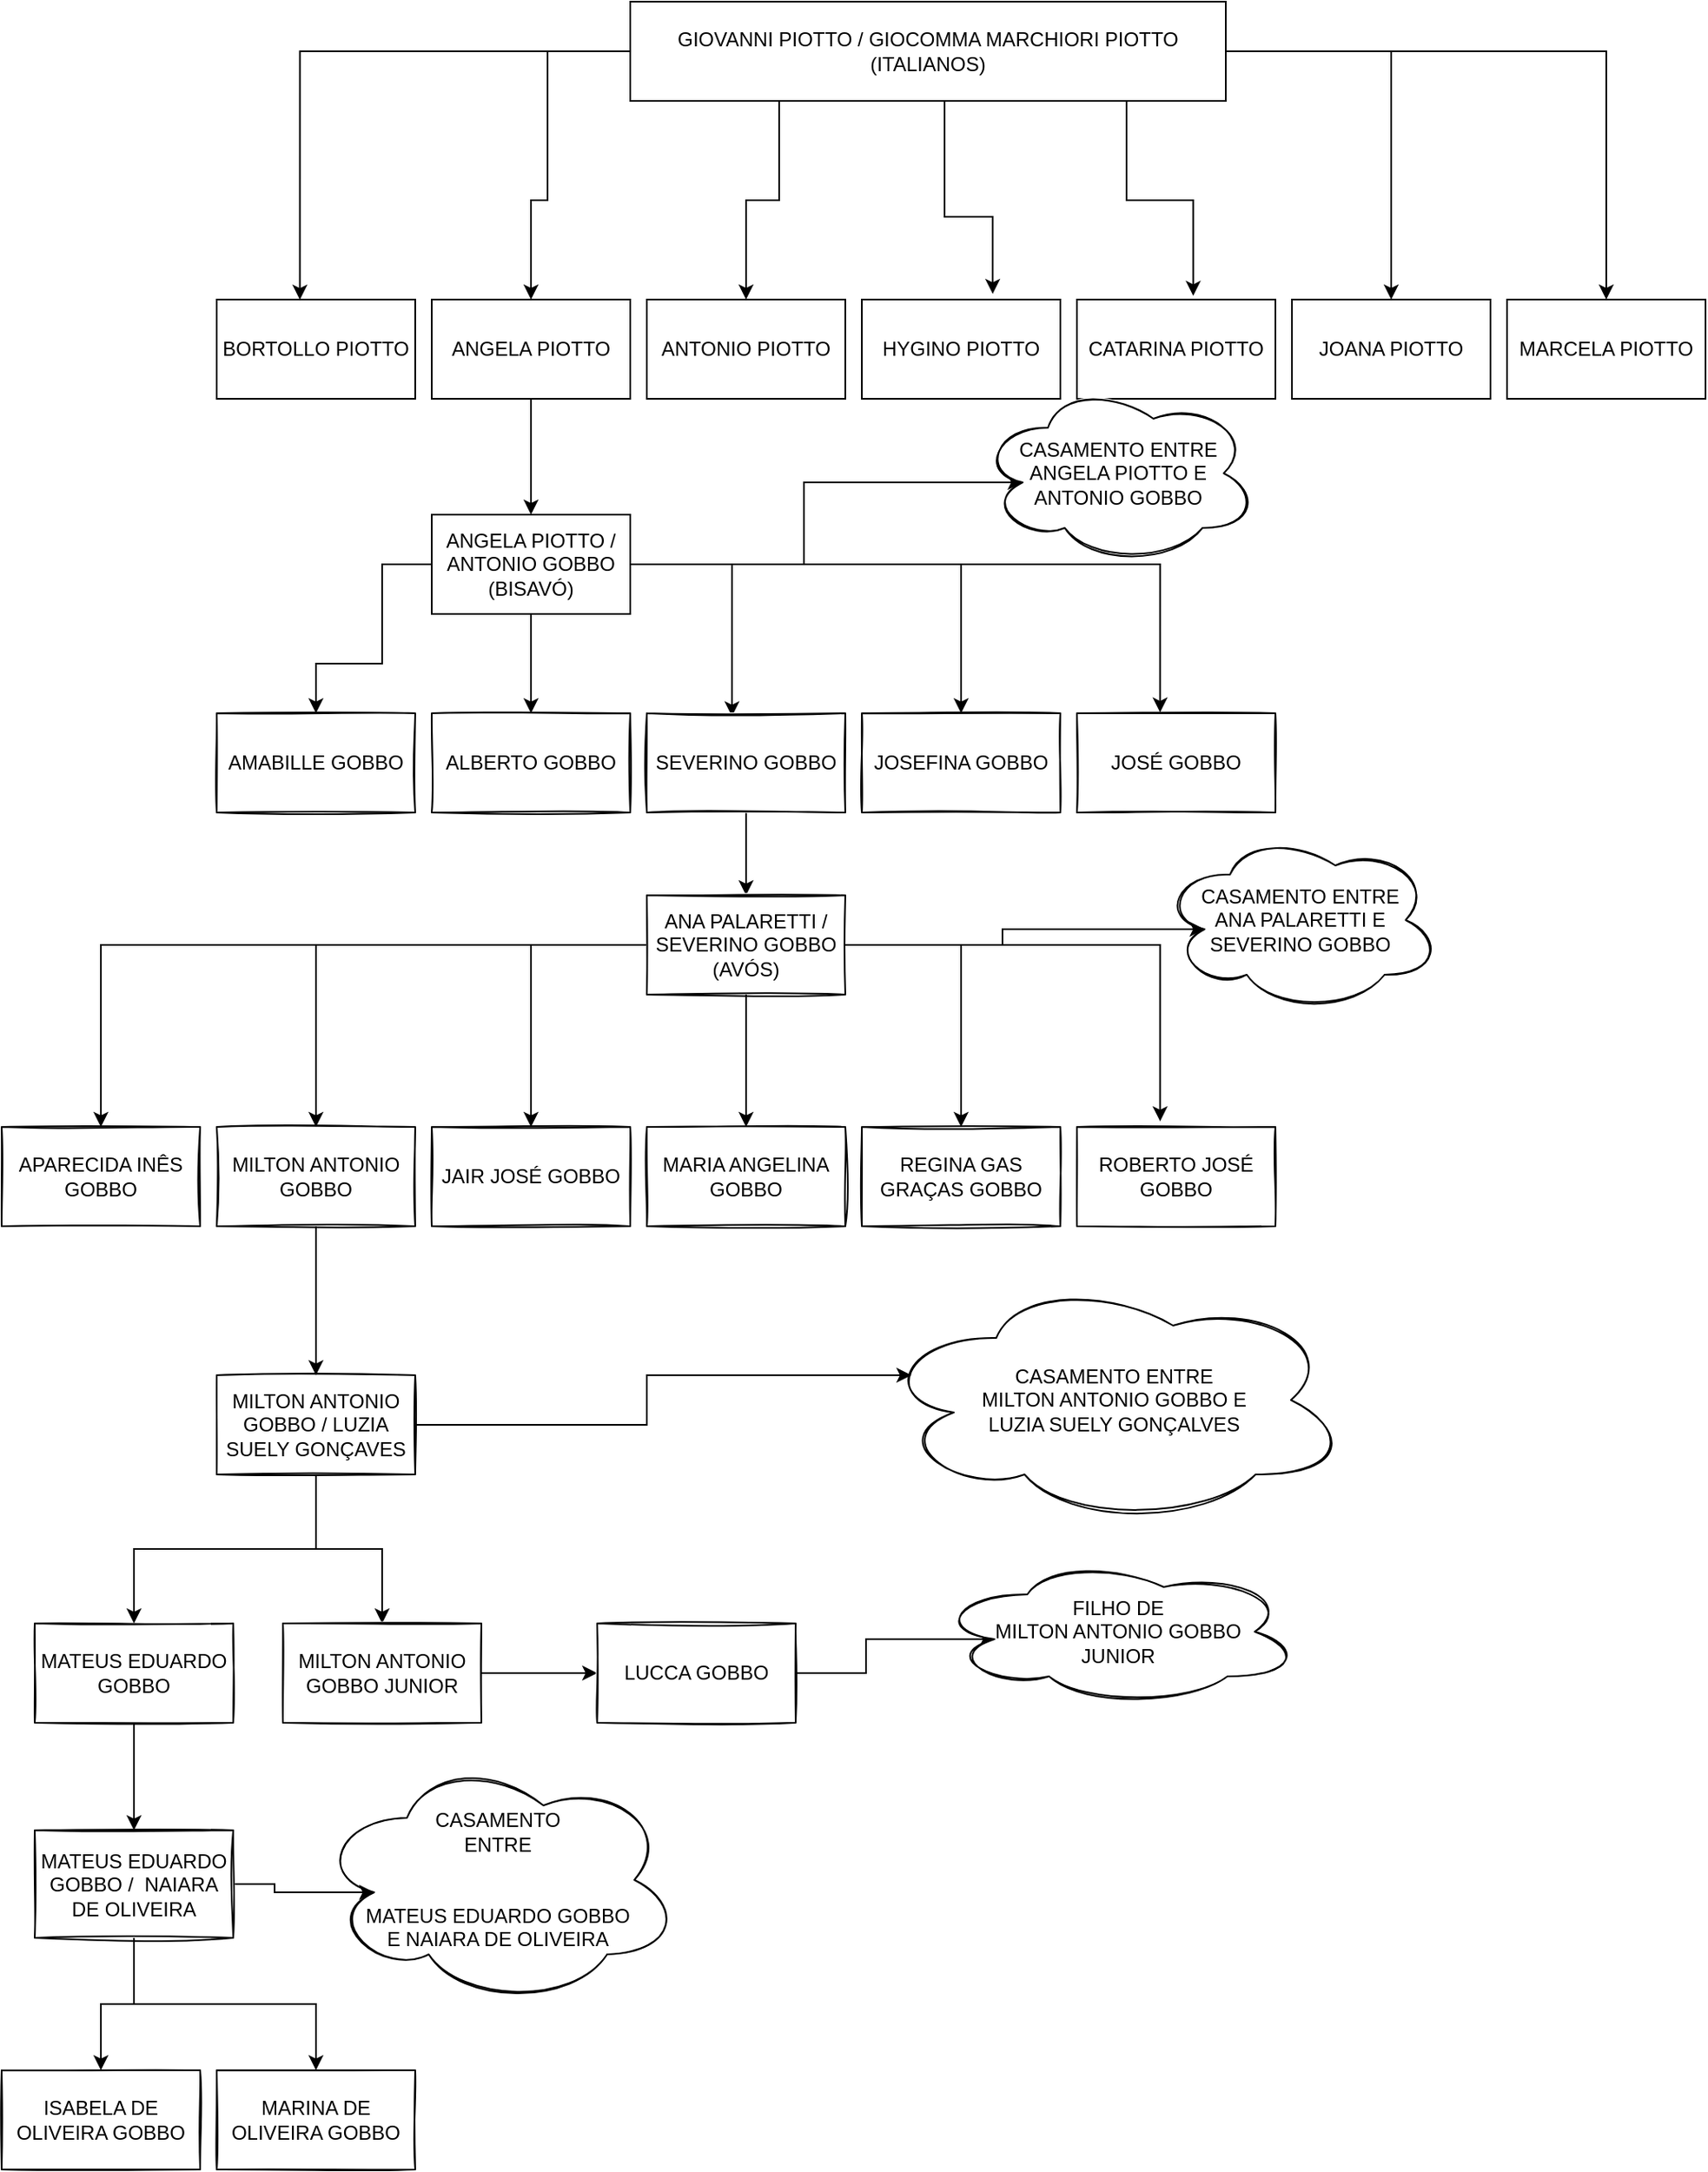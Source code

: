 <mxfile version="17.4.0" type="github">
  <diagram id="KL2Ohyp1LxbO1DHhDgCb" name="Page-1">
    <mxGraphModel dx="1785" dy="574" grid="1" gridSize="10" guides="1" tooltips="1" connect="1" arrows="1" fold="1" page="1" pageScale="1" pageWidth="827" pageHeight="1169" math="0" shadow="0">
      <root>
        <mxCell id="0" />
        <mxCell id="1" parent="0" />
        <mxCell id="dHEH6WTepMTwWRjsG42G-12" style="edgeStyle=orthogonalEdgeStyle;rounded=0;orthogonalLoop=1;jettySize=auto;html=1;entryX=0.5;entryY=0;entryDx=0;entryDy=0;" edge="1" parent="1" source="dHEH6WTepMTwWRjsG42G-1" target="dHEH6WTepMTwWRjsG42G-6">
          <mxGeometry relative="1" as="geometry">
            <Array as="points">
              <mxPoint x="80" y="50" />
              <mxPoint x="80" y="140" />
              <mxPoint x="70" y="140" />
            </Array>
          </mxGeometry>
        </mxCell>
        <mxCell id="dHEH6WTepMTwWRjsG42G-13" style="edgeStyle=orthogonalEdgeStyle;rounded=0;orthogonalLoop=1;jettySize=auto;html=1;" edge="1" parent="1" source="dHEH6WTepMTwWRjsG42G-1" target="dHEH6WTepMTwWRjsG42G-7">
          <mxGeometry relative="1" as="geometry">
            <Array as="points">
              <mxPoint x="220" y="140" />
              <mxPoint x="200" y="140" />
            </Array>
          </mxGeometry>
        </mxCell>
        <mxCell id="dHEH6WTepMTwWRjsG42G-14" style="edgeStyle=orthogonalEdgeStyle;rounded=0;orthogonalLoop=1;jettySize=auto;html=1;entryX=0.659;entryY=-0.057;entryDx=0;entryDy=0;entryPerimeter=0;" edge="1" parent="1" source="dHEH6WTepMTwWRjsG42G-1" target="dHEH6WTepMTwWRjsG42G-8">
          <mxGeometry relative="1" as="geometry">
            <mxPoint x="290" y="150" as="targetPoint" />
            <Array as="points">
              <mxPoint x="320" y="150" />
              <mxPoint x="349" y="150" />
            </Array>
          </mxGeometry>
        </mxCell>
        <mxCell id="dHEH6WTepMTwWRjsG42G-15" style="edgeStyle=orthogonalEdgeStyle;rounded=0;orthogonalLoop=1;jettySize=auto;html=1;entryX=0.586;entryY=-0.037;entryDx=0;entryDy=0;entryPerimeter=0;" edge="1" parent="1" source="dHEH6WTepMTwWRjsG42G-1" target="dHEH6WTepMTwWRjsG42G-9">
          <mxGeometry relative="1" as="geometry">
            <Array as="points">
              <mxPoint x="430" y="140" />
              <mxPoint x="470" y="140" />
            </Array>
          </mxGeometry>
        </mxCell>
        <mxCell id="dHEH6WTepMTwWRjsG42G-16" style="edgeStyle=orthogonalEdgeStyle;rounded=0;orthogonalLoop=1;jettySize=auto;html=1;entryX=0.5;entryY=0;entryDx=0;entryDy=0;" edge="1" parent="1" source="dHEH6WTepMTwWRjsG42G-1" target="dHEH6WTepMTwWRjsG42G-10">
          <mxGeometry relative="1" as="geometry" />
        </mxCell>
        <mxCell id="dHEH6WTepMTwWRjsG42G-17" style="edgeStyle=orthogonalEdgeStyle;rounded=0;orthogonalLoop=1;jettySize=auto;html=1;" edge="1" parent="1" source="dHEH6WTepMTwWRjsG42G-1" target="dHEH6WTepMTwWRjsG42G-11">
          <mxGeometry relative="1" as="geometry" />
        </mxCell>
        <mxCell id="dHEH6WTepMTwWRjsG42G-18" style="edgeStyle=orthogonalEdgeStyle;rounded=0;orthogonalLoop=1;jettySize=auto;html=1;entryX=0.419;entryY=0.002;entryDx=0;entryDy=0;entryPerimeter=0;" edge="1" parent="1" source="dHEH6WTepMTwWRjsG42G-1" target="dHEH6WTepMTwWRjsG42G-4">
          <mxGeometry relative="1" as="geometry" />
        </mxCell>
        <mxCell id="dHEH6WTepMTwWRjsG42G-1" value="GIOVANNI PIOTTO / GIOCOMMA MARCHIORI PIOTTO&lt;br&gt;(ITALIANOS)" style="rounded=0;whiteSpace=wrap;html=1;" vertex="1" parent="1">
          <mxGeometry x="130" y="20" width="360" height="60" as="geometry" />
        </mxCell>
        <mxCell id="dHEH6WTepMTwWRjsG42G-4" value="BORTOLLO PIOTTO" style="whiteSpace=wrap;html=1;rounded=0;" vertex="1" parent="1">
          <mxGeometry x="-120" y="200" width="120" height="60" as="geometry" />
        </mxCell>
        <mxCell id="dHEH6WTepMTwWRjsG42G-20" style="edgeStyle=orthogonalEdgeStyle;rounded=0;orthogonalLoop=1;jettySize=auto;html=1;" edge="1" parent="1" source="dHEH6WTepMTwWRjsG42G-6" target="dHEH6WTepMTwWRjsG42G-19">
          <mxGeometry relative="1" as="geometry" />
        </mxCell>
        <mxCell id="dHEH6WTepMTwWRjsG42G-6" value="ANGELA PIOTTO" style="whiteSpace=wrap;html=1;rounded=0;" vertex="1" parent="1">
          <mxGeometry x="10" y="200" width="120" height="60" as="geometry" />
        </mxCell>
        <mxCell id="dHEH6WTepMTwWRjsG42G-7" value="ANTONIO PIOTTO" style="whiteSpace=wrap;html=1;rounded=0;" vertex="1" parent="1">
          <mxGeometry x="140" y="200" width="120" height="60" as="geometry" />
        </mxCell>
        <mxCell id="dHEH6WTepMTwWRjsG42G-8" value="HYGINO PIOTTO" style="whiteSpace=wrap;html=1;rounded=0;" vertex="1" parent="1">
          <mxGeometry x="270" y="200" width="120" height="60" as="geometry" />
        </mxCell>
        <mxCell id="dHEH6WTepMTwWRjsG42G-9" value="CATARINA PIOTTO" style="whiteSpace=wrap;html=1;rounded=0;" vertex="1" parent="1">
          <mxGeometry x="400" y="200" width="120" height="60" as="geometry" />
        </mxCell>
        <mxCell id="dHEH6WTepMTwWRjsG42G-10" value="JOANA PIOTTO" style="whiteSpace=wrap;html=1;rounded=0;" vertex="1" parent="1">
          <mxGeometry x="530" y="200" width="120" height="60" as="geometry" />
        </mxCell>
        <mxCell id="dHEH6WTepMTwWRjsG42G-11" value="MARCELA PIOTTO" style="whiteSpace=wrap;html=1;rounded=0;" vertex="1" parent="1">
          <mxGeometry x="660" y="200" width="120" height="60" as="geometry" />
        </mxCell>
        <mxCell id="dHEH6WTepMTwWRjsG42G-22" style="edgeStyle=orthogonalEdgeStyle;rounded=0;orthogonalLoop=1;jettySize=auto;html=1;entryX=0.16;entryY=0.55;entryDx=0;entryDy=0;entryPerimeter=0;" edge="1" parent="1" source="dHEH6WTepMTwWRjsG42G-19" target="dHEH6WTepMTwWRjsG42G-21">
          <mxGeometry relative="1" as="geometry" />
        </mxCell>
        <mxCell id="dHEH6WTepMTwWRjsG42G-30" style="edgeStyle=orthogonalEdgeStyle;rounded=0;orthogonalLoop=1;jettySize=auto;html=1;exitX=0.5;exitY=1;exitDx=0;exitDy=0;fontSize=12;" edge="1" parent="1" source="dHEH6WTepMTwWRjsG42G-19" target="dHEH6WTepMTwWRjsG42G-23">
          <mxGeometry relative="1" as="geometry">
            <Array as="points">
              <mxPoint x="70" y="360" />
              <mxPoint x="-20" y="360" />
              <mxPoint x="-20" y="420" />
              <mxPoint x="-60" y="420" />
            </Array>
          </mxGeometry>
        </mxCell>
        <mxCell id="dHEH6WTepMTwWRjsG42G-31" style="edgeStyle=orthogonalEdgeStyle;rounded=0;orthogonalLoop=1;jettySize=auto;html=1;entryX=0.5;entryY=0;entryDx=0;entryDy=0;fontSize=12;" edge="1" parent="1" source="dHEH6WTepMTwWRjsG42G-19" target="dHEH6WTepMTwWRjsG42G-24">
          <mxGeometry relative="1" as="geometry" />
        </mxCell>
        <mxCell id="dHEH6WTepMTwWRjsG42G-32" style="edgeStyle=orthogonalEdgeStyle;rounded=0;orthogonalLoop=1;jettySize=auto;html=1;entryX=0.429;entryY=0.031;entryDx=0;entryDy=0;entryPerimeter=0;fontSize=12;" edge="1" parent="1" source="dHEH6WTepMTwWRjsG42G-19" target="dHEH6WTepMTwWRjsG42G-25">
          <mxGeometry relative="1" as="geometry" />
        </mxCell>
        <mxCell id="dHEH6WTepMTwWRjsG42G-33" style="edgeStyle=orthogonalEdgeStyle;rounded=0;orthogonalLoop=1;jettySize=auto;html=1;fontSize=12;" edge="1" parent="1" source="dHEH6WTepMTwWRjsG42G-19" target="dHEH6WTepMTwWRjsG42G-26">
          <mxGeometry relative="1" as="geometry" />
        </mxCell>
        <mxCell id="dHEH6WTepMTwWRjsG42G-34" style="edgeStyle=orthogonalEdgeStyle;rounded=0;orthogonalLoop=1;jettySize=auto;html=1;entryX=0.419;entryY=-0.008;entryDx=0;entryDy=0;entryPerimeter=0;fontSize=12;" edge="1" parent="1" source="dHEH6WTepMTwWRjsG42G-19" target="dHEH6WTepMTwWRjsG42G-27">
          <mxGeometry relative="1" as="geometry" />
        </mxCell>
        <mxCell id="dHEH6WTepMTwWRjsG42G-19" value="ANGELA PIOTTO / ANTONIO GOBBO&lt;br&gt;(BISAVÓ)" style="whiteSpace=wrap;html=1;rounded=0;" vertex="1" parent="1">
          <mxGeometry x="10" y="330" width="120" height="60" as="geometry" />
        </mxCell>
        <mxCell id="dHEH6WTepMTwWRjsG42G-21" value="CASAMENTO ENTRE&lt;br&gt;ANGELA PIOTTO E&lt;br&gt;ANTONIO GOBBO" style="ellipse;shape=cloud;whiteSpace=wrap;html=1;sketch=1;" vertex="1" parent="1">
          <mxGeometry x="340" y="250" width="170" height="110" as="geometry" />
        </mxCell>
        <mxCell id="dHEH6WTepMTwWRjsG42G-23" value="&lt;font style=&quot;font-size: 12px&quot;&gt;AMABILLE GOBBO&lt;/font&gt;" style="rounded=0;whiteSpace=wrap;html=1;sketch=1;fontSize=10;" vertex="1" parent="1">
          <mxGeometry x="-120" y="450" width="120" height="60" as="geometry" />
        </mxCell>
        <mxCell id="dHEH6WTepMTwWRjsG42G-24" value="&lt;font style=&quot;font-size: 12px&quot;&gt;ALBERTO GOBBO&lt;/font&gt;" style="rounded=0;whiteSpace=wrap;html=1;sketch=1;fontSize=10;" vertex="1" parent="1">
          <mxGeometry x="10" y="450" width="120" height="60" as="geometry" />
        </mxCell>
        <mxCell id="dHEH6WTepMTwWRjsG42G-38" style="edgeStyle=orthogonalEdgeStyle;rounded=0;orthogonalLoop=1;jettySize=auto;html=1;fontSize=12;" edge="1" parent="1" source="dHEH6WTepMTwWRjsG42G-25" target="dHEH6WTepMTwWRjsG42G-36">
          <mxGeometry relative="1" as="geometry" />
        </mxCell>
        <mxCell id="dHEH6WTepMTwWRjsG42G-25" value="&lt;font style=&quot;font-size: 12px&quot;&gt;SEVERINO GOBBO&lt;/font&gt;" style="rounded=0;whiteSpace=wrap;html=1;sketch=1;fontSize=10;" vertex="1" parent="1">
          <mxGeometry x="140" y="450" width="120" height="60" as="geometry" />
        </mxCell>
        <mxCell id="dHEH6WTepMTwWRjsG42G-26" value="&lt;font style=&quot;font-size: 12px&quot;&gt;JOSEFINA GOBBO&lt;/font&gt;" style="rounded=0;whiteSpace=wrap;html=1;sketch=1;fontSize=10;" vertex="1" parent="1">
          <mxGeometry x="270" y="450" width="120" height="60" as="geometry" />
        </mxCell>
        <mxCell id="dHEH6WTepMTwWRjsG42G-27" value="&lt;font style=&quot;font-size: 12px&quot;&gt;JOSÉ GOBBO&lt;/font&gt;" style="rounded=0;whiteSpace=wrap;html=1;sketch=1;fontSize=10;" vertex="1" parent="1">
          <mxGeometry x="400" y="450" width="120" height="60" as="geometry" />
        </mxCell>
        <mxCell id="dHEH6WTepMTwWRjsG42G-35" value="CASAMENTO ENTRE&lt;br&gt;ANA PALARETTI E&lt;br&gt;SEVERINO GOBBO" style="ellipse;shape=cloud;whiteSpace=wrap;html=1;sketch=1;" vertex="1" parent="1">
          <mxGeometry x="450" y="520" width="170" height="110" as="geometry" />
        </mxCell>
        <mxCell id="dHEH6WTepMTwWRjsG42G-45" style="edgeStyle=orthogonalEdgeStyle;rounded=0;orthogonalLoop=1;jettySize=auto;html=1;fontSize=12;" edge="1" parent="1" source="dHEH6WTepMTwWRjsG42G-36" target="dHEH6WTepMTwWRjsG42G-39">
          <mxGeometry relative="1" as="geometry" />
        </mxCell>
        <mxCell id="dHEH6WTepMTwWRjsG42G-46" style="edgeStyle=orthogonalEdgeStyle;rounded=0;orthogonalLoop=1;jettySize=auto;html=1;entryX=0.5;entryY=0;entryDx=0;entryDy=0;fontSize=12;" edge="1" parent="1" source="dHEH6WTepMTwWRjsG42G-36" target="dHEH6WTepMTwWRjsG42G-44">
          <mxGeometry relative="1" as="geometry" />
        </mxCell>
        <mxCell id="dHEH6WTepMTwWRjsG42G-47" style="edgeStyle=orthogonalEdgeStyle;rounded=0;orthogonalLoop=1;jettySize=auto;html=1;entryX=0.5;entryY=0;entryDx=0;entryDy=0;fontSize=12;" edge="1" parent="1" source="dHEH6WTepMTwWRjsG42G-36" target="dHEH6WTepMTwWRjsG42G-43">
          <mxGeometry relative="1" as="geometry" />
        </mxCell>
        <mxCell id="dHEH6WTepMTwWRjsG42G-48" style="edgeStyle=orthogonalEdgeStyle;rounded=0;orthogonalLoop=1;jettySize=auto;html=1;entryX=0.5;entryY=0;entryDx=0;entryDy=0;fontSize=12;" edge="1" parent="1" source="dHEH6WTepMTwWRjsG42G-36" target="dHEH6WTepMTwWRjsG42G-42">
          <mxGeometry relative="1" as="geometry" />
        </mxCell>
        <mxCell id="dHEH6WTepMTwWRjsG42G-49" style="edgeStyle=orthogonalEdgeStyle;rounded=0;orthogonalLoop=1;jettySize=auto;html=1;entryX=0.5;entryY=0;entryDx=0;entryDy=0;fontSize=12;" edge="1" parent="1" source="dHEH6WTepMTwWRjsG42G-36" target="dHEH6WTepMTwWRjsG42G-41">
          <mxGeometry relative="1" as="geometry" />
        </mxCell>
        <mxCell id="dHEH6WTepMTwWRjsG42G-51" style="edgeStyle=orthogonalEdgeStyle;rounded=0;orthogonalLoop=1;jettySize=auto;html=1;entryX=0.419;entryY=-0.057;entryDx=0;entryDy=0;entryPerimeter=0;fontSize=12;" edge="1" parent="1" source="dHEH6WTepMTwWRjsG42G-36" target="dHEH6WTepMTwWRjsG42G-40">
          <mxGeometry relative="1" as="geometry" />
        </mxCell>
        <mxCell id="dHEH6WTepMTwWRjsG42G-52" style="edgeStyle=orthogonalEdgeStyle;rounded=0;orthogonalLoop=1;jettySize=auto;html=1;entryX=0.16;entryY=0.55;entryDx=0;entryDy=0;entryPerimeter=0;fontSize=12;" edge="1" parent="1" source="dHEH6WTepMTwWRjsG42G-36" target="dHEH6WTepMTwWRjsG42G-35">
          <mxGeometry relative="1" as="geometry" />
        </mxCell>
        <mxCell id="dHEH6WTepMTwWRjsG42G-36" value="&lt;font style=&quot;font-size: 12px&quot;&gt;ANA PALARETTI / SEVERINO GOBBO (AVÓS)&lt;/font&gt;" style="rounded=0;whiteSpace=wrap;html=1;sketch=1;fontSize=10;" vertex="1" parent="1">
          <mxGeometry x="140" y="560" width="120" height="60" as="geometry" />
        </mxCell>
        <mxCell id="dHEH6WTepMTwWRjsG42G-39" value="&lt;font style=&quot;font-size: 12px&quot;&gt;APARECIDA INÊS GOBBO&lt;/font&gt;" style="rounded=0;whiteSpace=wrap;html=1;sketch=1;fontSize=10;" vertex="1" parent="1">
          <mxGeometry x="-250" y="700" width="120" height="60" as="geometry" />
        </mxCell>
        <mxCell id="dHEH6WTepMTwWRjsG42G-40" value="&lt;font style=&quot;font-size: 12px&quot;&gt;ROBERTO JOSÉ GOBBO&lt;/font&gt;" style="rounded=0;whiteSpace=wrap;html=1;sketch=1;fontSize=10;" vertex="1" parent="1">
          <mxGeometry x="400" y="700" width="120" height="60" as="geometry" />
        </mxCell>
        <mxCell id="dHEH6WTepMTwWRjsG42G-41" value="&lt;font style=&quot;font-size: 12px&quot;&gt;REGINA GAS GRAÇAS GOBBO&lt;/font&gt;" style="rounded=0;whiteSpace=wrap;html=1;sketch=1;fontSize=10;" vertex="1" parent="1">
          <mxGeometry x="270" y="700" width="120" height="60" as="geometry" />
        </mxCell>
        <mxCell id="dHEH6WTepMTwWRjsG42G-42" value="&lt;font style=&quot;font-size: 12px&quot;&gt;MARIA ANGELINA GOBBO&lt;/font&gt;" style="rounded=0;whiteSpace=wrap;html=1;sketch=1;fontSize=10;" vertex="1" parent="1">
          <mxGeometry x="140" y="700" width="120" height="60" as="geometry" />
        </mxCell>
        <mxCell id="dHEH6WTepMTwWRjsG42G-43" value="&lt;font style=&quot;font-size: 12px&quot;&gt;JAIR JOSÉ GOBBO&lt;/font&gt;" style="rounded=0;whiteSpace=wrap;html=1;sketch=1;fontSize=10;" vertex="1" parent="1">
          <mxGeometry x="10" y="700" width="120" height="60" as="geometry" />
        </mxCell>
        <mxCell id="dHEH6WTepMTwWRjsG42G-56" style="edgeStyle=orthogonalEdgeStyle;rounded=0;orthogonalLoop=1;jettySize=auto;html=1;fontSize=12;" edge="1" parent="1" source="dHEH6WTepMTwWRjsG42G-44" target="dHEH6WTepMTwWRjsG42G-54">
          <mxGeometry relative="1" as="geometry" />
        </mxCell>
        <mxCell id="dHEH6WTepMTwWRjsG42G-44" value="&lt;font style=&quot;font-size: 12px&quot;&gt;MILTON ANTONIO GOBBO&lt;/font&gt;" style="rounded=0;whiteSpace=wrap;html=1;sketch=1;fontSize=10;" vertex="1" parent="1">
          <mxGeometry x="-120" y="700" width="120" height="60" as="geometry" />
        </mxCell>
        <mxCell id="dHEH6WTepMTwWRjsG42G-53" value="CASAMENTO ENTRE&lt;br&gt;MILTON ANTONIO GOBBO E&lt;br&gt;LUZIA SUELY GONÇALVES" style="ellipse;shape=cloud;whiteSpace=wrap;html=1;sketch=1;" vertex="1" parent="1">
          <mxGeometry x="280" y="790" width="285" height="150" as="geometry" />
        </mxCell>
        <mxCell id="dHEH6WTepMTwWRjsG42G-55" style="edgeStyle=orthogonalEdgeStyle;rounded=0;orthogonalLoop=1;jettySize=auto;html=1;entryX=0.07;entryY=0.4;entryDx=0;entryDy=0;entryPerimeter=0;fontSize=12;" edge="1" parent="1" source="dHEH6WTepMTwWRjsG42G-54" target="dHEH6WTepMTwWRjsG42G-53">
          <mxGeometry relative="1" as="geometry" />
        </mxCell>
        <mxCell id="dHEH6WTepMTwWRjsG42G-59" style="edgeStyle=orthogonalEdgeStyle;rounded=0;orthogonalLoop=1;jettySize=auto;html=1;fontSize=12;" edge="1" parent="1" source="dHEH6WTepMTwWRjsG42G-54" target="dHEH6WTepMTwWRjsG42G-58">
          <mxGeometry relative="1" as="geometry" />
        </mxCell>
        <mxCell id="dHEH6WTepMTwWRjsG42G-60" style="edgeStyle=orthogonalEdgeStyle;rounded=0;orthogonalLoop=1;jettySize=auto;html=1;fontSize=12;" edge="1" parent="1" source="dHEH6WTepMTwWRjsG42G-54" target="dHEH6WTepMTwWRjsG42G-57">
          <mxGeometry relative="1" as="geometry" />
        </mxCell>
        <mxCell id="dHEH6WTepMTwWRjsG42G-54" value="&lt;font style=&quot;font-size: 12px&quot;&gt;MILTON ANTONIO GOBBO / LUZIA SUELY GONÇAVES&lt;/font&gt;" style="rounded=0;whiteSpace=wrap;html=1;sketch=1;fontSize=10;" vertex="1" parent="1">
          <mxGeometry x="-120" y="850" width="120" height="60" as="geometry" />
        </mxCell>
        <mxCell id="dHEH6WTepMTwWRjsG42G-70" style="edgeStyle=orthogonalEdgeStyle;rounded=0;orthogonalLoop=1;jettySize=auto;html=1;entryX=0;entryY=0.5;entryDx=0;entryDy=0;fontSize=12;" edge="1" parent="1" source="dHEH6WTepMTwWRjsG42G-57" target="dHEH6WTepMTwWRjsG42G-69">
          <mxGeometry relative="1" as="geometry" />
        </mxCell>
        <mxCell id="dHEH6WTepMTwWRjsG42G-57" value="&lt;font style=&quot;font-size: 12px&quot;&gt;MILTON ANTONIO GOBBO JUNIOR&lt;/font&gt;" style="rounded=0;whiteSpace=wrap;html=1;sketch=1;fontSize=10;" vertex="1" parent="1">
          <mxGeometry x="-80" y="1000" width="120" height="60" as="geometry" />
        </mxCell>
        <mxCell id="dHEH6WTepMTwWRjsG42G-63" style="edgeStyle=orthogonalEdgeStyle;rounded=0;orthogonalLoop=1;jettySize=auto;html=1;fontSize=12;" edge="1" parent="1" source="dHEH6WTepMTwWRjsG42G-58" target="dHEH6WTepMTwWRjsG42G-62">
          <mxGeometry relative="1" as="geometry" />
        </mxCell>
        <mxCell id="dHEH6WTepMTwWRjsG42G-58" value="&lt;font style=&quot;font-size: 12px&quot;&gt;MATEUS EDUARDO GOBBO&lt;/font&gt;" style="rounded=0;whiteSpace=wrap;html=1;sketch=1;fontSize=10;" vertex="1" parent="1">
          <mxGeometry x="-230" y="1000" width="120" height="60" as="geometry" />
        </mxCell>
        <mxCell id="dHEH6WTepMTwWRjsG42G-61" value="CASAMENTO &lt;br&gt;ENTRE &lt;br&gt;&lt;br&gt;&lt;br&gt;MATEUS EDUARDO GOBBO &lt;br&gt;E NAIARA DE OLIVEIRA" style="ellipse;shape=cloud;whiteSpace=wrap;html=1;sketch=1;" vertex="1" parent="1">
          <mxGeometry x="-60" y="1080" width="220" height="150" as="geometry" />
        </mxCell>
        <mxCell id="dHEH6WTepMTwWRjsG42G-64" style="edgeStyle=orthogonalEdgeStyle;rounded=0;orthogonalLoop=1;jettySize=auto;html=1;entryX=0.16;entryY=0.55;entryDx=0;entryDy=0;entryPerimeter=0;fontSize=12;" edge="1" parent="1" source="dHEH6WTepMTwWRjsG42G-62" target="dHEH6WTepMTwWRjsG42G-61">
          <mxGeometry relative="1" as="geometry" />
        </mxCell>
        <mxCell id="dHEH6WTepMTwWRjsG42G-67" style="edgeStyle=orthogonalEdgeStyle;rounded=0;orthogonalLoop=1;jettySize=auto;html=1;fontSize=12;" edge="1" parent="1" source="dHEH6WTepMTwWRjsG42G-62" target="dHEH6WTepMTwWRjsG42G-65">
          <mxGeometry relative="1" as="geometry" />
        </mxCell>
        <mxCell id="dHEH6WTepMTwWRjsG42G-68" style="edgeStyle=orthogonalEdgeStyle;rounded=0;orthogonalLoop=1;jettySize=auto;html=1;fontSize=12;" edge="1" parent="1" source="dHEH6WTepMTwWRjsG42G-62" target="dHEH6WTepMTwWRjsG42G-66">
          <mxGeometry relative="1" as="geometry" />
        </mxCell>
        <mxCell id="dHEH6WTepMTwWRjsG42G-62" value="&lt;font style=&quot;font-size: 12px&quot;&gt;MATEUS EDUARDO GOBBO /&amp;nbsp; NAIARA DE OLIVEIRA&lt;/font&gt;" style="rounded=0;whiteSpace=wrap;html=1;sketch=1;fontSize=10;" vertex="1" parent="1">
          <mxGeometry x="-230" y="1125" width="120" height="65" as="geometry" />
        </mxCell>
        <mxCell id="dHEH6WTepMTwWRjsG42G-65" value="&lt;font style=&quot;font-size: 12px&quot;&gt;ISABELA DE OLIVEIRA GOBBO&lt;/font&gt;" style="rounded=0;whiteSpace=wrap;html=1;sketch=1;fontSize=10;" vertex="1" parent="1">
          <mxGeometry x="-250" y="1270" width="120" height="60" as="geometry" />
        </mxCell>
        <mxCell id="dHEH6WTepMTwWRjsG42G-66" value="&lt;font style=&quot;font-size: 12px&quot;&gt;MARINA DE OLIVEIRA GOBBO&lt;/font&gt;" style="rounded=0;whiteSpace=wrap;html=1;sketch=1;fontSize=10;" vertex="1" parent="1">
          <mxGeometry x="-120" y="1270" width="120" height="60" as="geometry" />
        </mxCell>
        <mxCell id="dHEH6WTepMTwWRjsG42G-72" style="edgeStyle=orthogonalEdgeStyle;rounded=0;orthogonalLoop=1;jettySize=auto;html=1;entryX=0.16;entryY=0.55;entryDx=0;entryDy=0;entryPerimeter=0;fontSize=12;" edge="1" parent="1" source="dHEH6WTepMTwWRjsG42G-69" target="dHEH6WTepMTwWRjsG42G-71">
          <mxGeometry relative="1" as="geometry" />
        </mxCell>
        <mxCell id="dHEH6WTepMTwWRjsG42G-69" value="&lt;font style=&quot;font-size: 12px&quot;&gt;LUCCA GOBBO&lt;/font&gt;" style="rounded=0;whiteSpace=wrap;html=1;sketch=1;fontSize=10;" vertex="1" parent="1">
          <mxGeometry x="110" y="1000" width="120" height="60" as="geometry" />
        </mxCell>
        <mxCell id="dHEH6WTepMTwWRjsG42G-71" value="FILHO DE &lt;br&gt;MILTON ANTONIO GOBBO &lt;br&gt;JUNIOR" style="ellipse;shape=cloud;whiteSpace=wrap;html=1;sketch=1;" vertex="1" parent="1">
          <mxGeometry x="315" y="960" width="220" height="90" as="geometry" />
        </mxCell>
      </root>
    </mxGraphModel>
  </diagram>
</mxfile>
